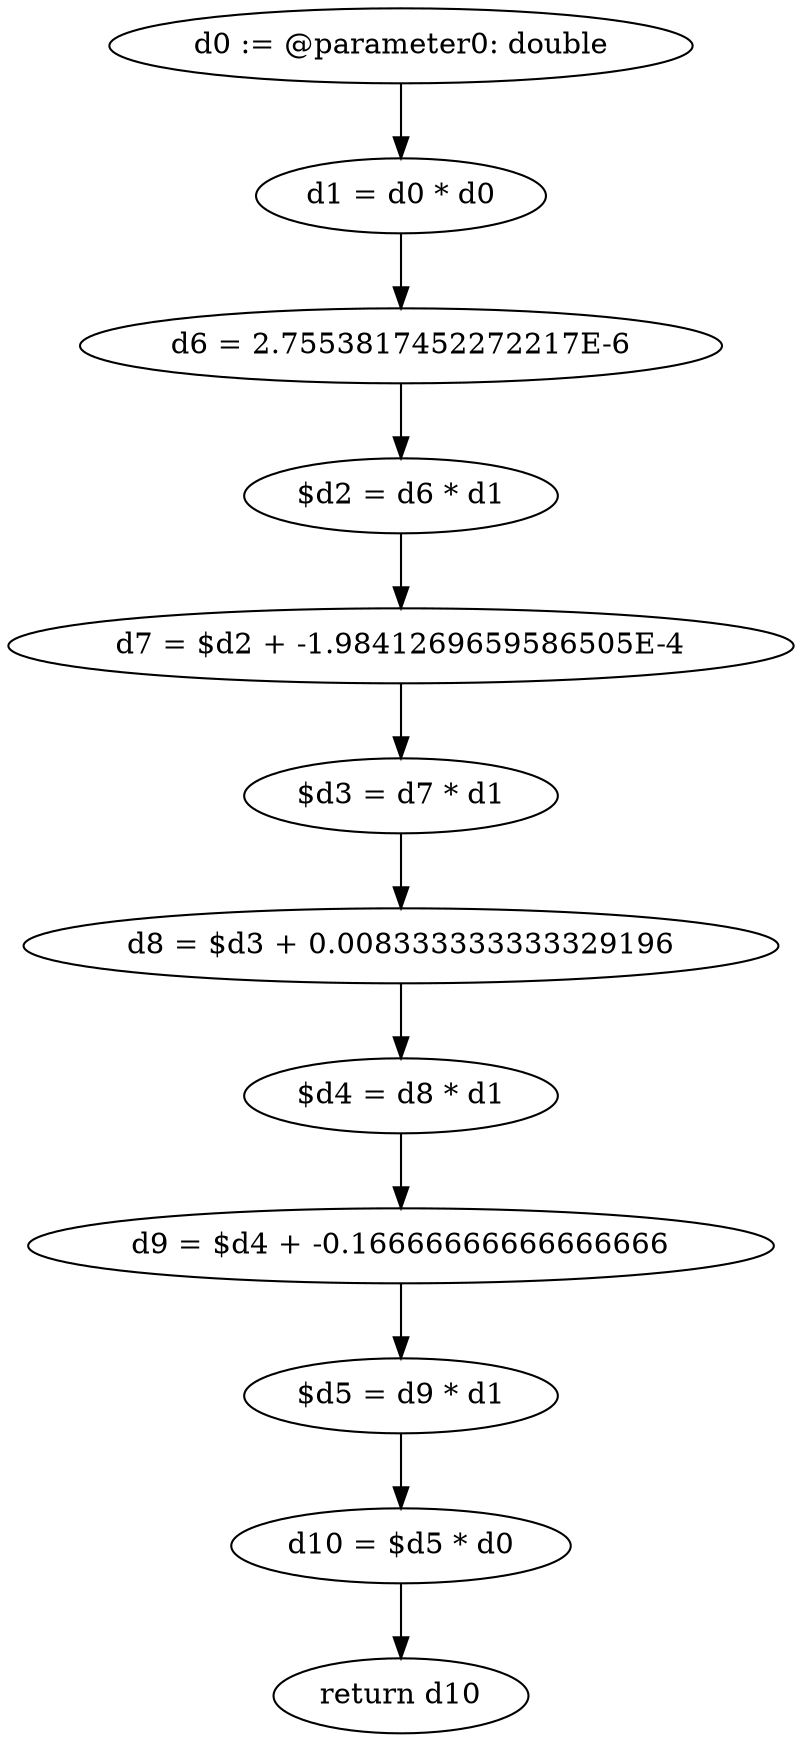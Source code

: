 digraph "unitGraph" {
    "d0 := @parameter0: double"
    "d1 = d0 * d0"
    "d6 = 2.7553817452272217E-6"
    "$d2 = d6 * d1"
    "d7 = $d2 + -1.9841269659586505E-4"
    "$d3 = d7 * d1"
    "d8 = $d3 + 0.008333333333329196"
    "$d4 = d8 * d1"
    "d9 = $d4 + -0.16666666666666666"
    "$d5 = d9 * d1"
    "d10 = $d5 * d0"
    "return d10"
    "d0 := @parameter0: double"->"d1 = d0 * d0";
    "d1 = d0 * d0"->"d6 = 2.7553817452272217E-6";
    "d6 = 2.7553817452272217E-6"->"$d2 = d6 * d1";
    "$d2 = d6 * d1"->"d7 = $d2 + -1.9841269659586505E-4";
    "d7 = $d2 + -1.9841269659586505E-4"->"$d3 = d7 * d1";
    "$d3 = d7 * d1"->"d8 = $d3 + 0.008333333333329196";
    "d8 = $d3 + 0.008333333333329196"->"$d4 = d8 * d1";
    "$d4 = d8 * d1"->"d9 = $d4 + -0.16666666666666666";
    "d9 = $d4 + -0.16666666666666666"->"$d5 = d9 * d1";
    "$d5 = d9 * d1"->"d10 = $d5 * d0";
    "d10 = $d5 * d0"->"return d10";
}

